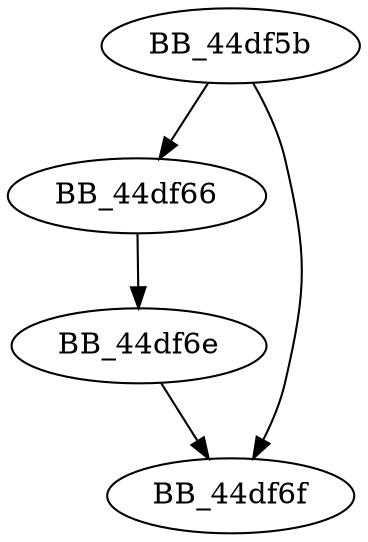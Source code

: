 DiGraph sub_44DF5B{
BB_44df5b->BB_44df66
BB_44df5b->BB_44df6f
BB_44df66->BB_44df6e
BB_44df6e->BB_44df6f
}
